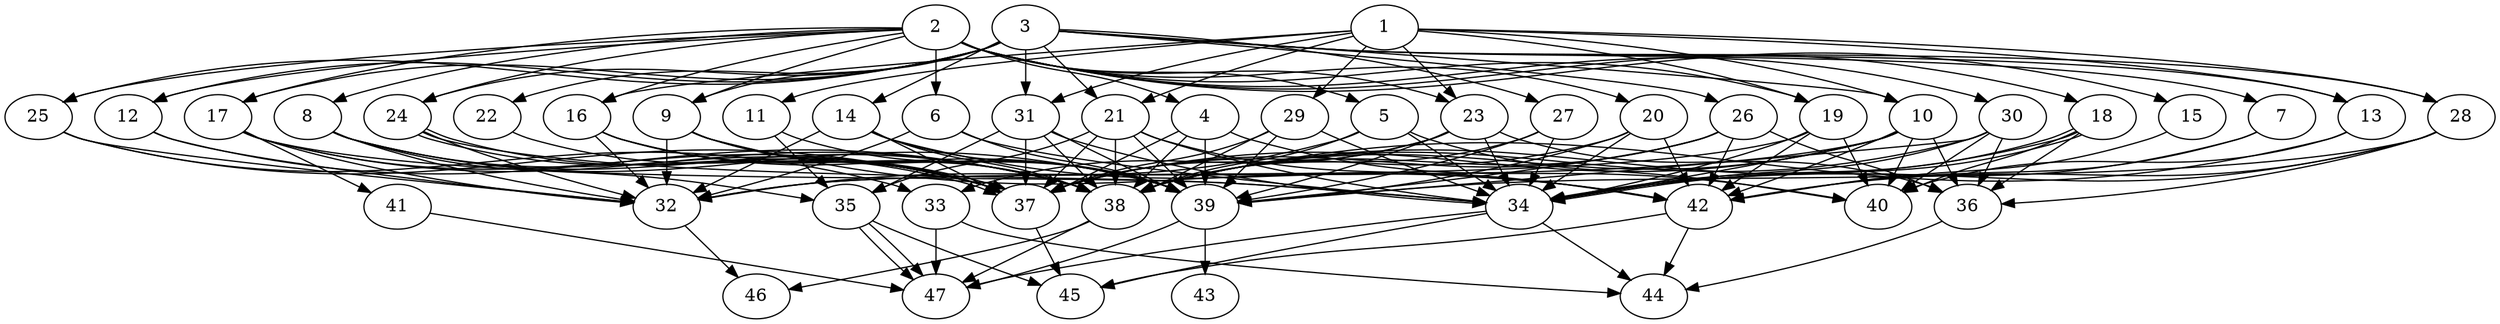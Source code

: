 // DAG (tier=3-complex, mode=compute, n=47, ccr=0.454, fat=0.733, density=0.608, regular=0.214, jump=0.300, mindata=1048576, maxdata=16777216)
// DAG automatically generated by daggen at Sun Aug 24 16:33:34 2025
// /home/ermia/Project/Environments/daggen/bin/daggen --dot --ccr 0.454 --fat 0.733 --regular 0.214 --density 0.608 --jump 0.300 --mindata 1048576 --maxdata 16777216 -n 47 
digraph G {
  1 [size="4344967180097316864", alpha="0.13", expect_size="2172483590048658432"]
  1 -> 10 [size ="2086187250483200"]
  1 -> 11 [size ="2086187250483200"]
  1 -> 13 [size ="2086187250483200"]
  1 -> 16 [size ="2086187250483200"]
  1 -> 19 [size ="2086187250483200"]
  1 -> 21 [size ="2086187250483200"]
  1 -> 23 [size ="2086187250483200"]
  1 -> 28 [size ="2086187250483200"]
  1 -> 29 [size ="2086187250483200"]
  1 -> 31 [size ="2086187250483200"]
  2 [size="3995385535964605579264", alpha="0.06", expect_size="1997692767982302789632"]
  2 -> 4 [size ="2014323018825728"]
  2 -> 5 [size ="2014323018825728"]
  2 -> 6 [size ="2014323018825728"]
  2 -> 8 [size ="2014323018825728"]
  2 -> 9 [size ="2014323018825728"]
  2 -> 12 [size ="2014323018825728"]
  2 -> 15 [size ="2014323018825728"]
  2 -> 16 [size ="2014323018825728"]
  2 -> 17 [size ="2014323018825728"]
  2 -> 18 [size ="2014323018825728"]
  2 -> 19 [size ="2014323018825728"]
  2 -> 20 [size ="2014323018825728"]
  2 -> 23 [size ="2014323018825728"]
  2 -> 24 [size ="2014323018825728"]
  2 -> 25 [size ="2014323018825728"]
  2 -> 30 [size ="2014323018825728"]
  3 [size="4615102628381585309696", alpha="0.14", expect_size="2307551314190792654848"]
  3 -> 7 [size ="2217571147317248"]
  3 -> 9 [size ="2217571147317248"]
  3 -> 10 [size ="2217571147317248"]
  3 -> 12 [size ="2217571147317248"]
  3 -> 13 [size ="2217571147317248"]
  3 -> 14 [size ="2217571147317248"]
  3 -> 17 [size ="2217571147317248"]
  3 -> 21 [size ="2217571147317248"]
  3 -> 22 [size ="2217571147317248"]
  3 -> 24 [size ="2217571147317248"]
  3 -> 25 [size ="2217571147317248"]
  3 -> 26 [size ="2217571147317248"]
  3 -> 27 [size ="2217571147317248"]
  3 -> 28 [size ="2217571147317248"]
  3 -> 31 [size ="2217571147317248"]
  4 [size="45231796322072152", alpha="0.18", expect_size="22615898161036076"]
  4 -> 37 [size ="1971654741721088"]
  4 -> 38 [size ="1971654741721088"]
  4 -> 39 [size ="1971654741721088"]
  4 -> 40 [size ="1971654741721088"]
  5 [size="27387540149997868", alpha="0.04", expect_size="13693770074998934"]
  5 -> 32 [size ="1267462163136512"]
  5 -> 34 [size ="1267462163136512"]
  5 -> 38 [size ="1267462163136512"]
  5 -> 40 [size ="1267462163136512"]
  6 [size="207206846106580704", alpha="0.13", expect_size="103603423053290352"]
  6 -> 32 [size ="380735168970752"]
  6 -> 34 [size ="380735168970752"]
  6 -> 39 [size ="380735168970752"]
  7 [size="235795211976837792", alpha="0.04", expect_size="117897605988418896"]
  7 -> 34 [size ="129034272899072"]
  7 -> 42 [size ="129034272899072"]
  8 [size="2039970178844259840", alpha="0.11", expect_size="1019985089422129920"]
  8 -> 32 [size ="857756508618752"]
  8 -> 35 [size ="857756508618752"]
  8 -> 37 [size ="857756508618752"]
  8 -> 38 [size ="857756508618752"]
  8 -> 39 [size ="857756508618752"]
  9 [size="992323589897690752", alpha="0.07", expect_size="496161794948845376"]
  9 -> 32 [size ="434865438720000"]
  9 -> 37 [size ="434865438720000"]
  9 -> 38 [size ="434865438720000"]
  9 -> 39 [size ="434865438720000"]
  9 -> 42 [size ="434865438720000"]
  10 [size="4920494687774572544", alpha="0.01", expect_size="2460247343887286272"]
  10 -> 32 [size ="23143506771968"]
  10 -> 34 [size ="23143506771968"]
  10 -> 36 [size ="23143506771968"]
  10 -> 37 [size ="23143506771968"]
  10 -> 38 [size ="23143506771968"]
  10 -> 40 [size ="23143506771968"]
  10 -> 42 [size ="23143506771968"]
  11 [size="13115404329206939648", alpha="0.00", expect_size="6557702164603469824"]
  11 -> 35 [size ="44491574607872"]
  11 -> 39 [size ="44491574607872"]
  12 [size="16007345281105700", alpha="0.04", expect_size="8003672640552850"]
  12 -> 32 [size ="583194852196352"]
  12 -> 38 [size ="583194852196352"]
  13 [size="1152656980284166144", alpha="0.19", expect_size="576328490142083072"]
  13 -> 38 [size ="854028242124800"]
  13 -> 40 [size ="854028242124800"]
  14 [size="522192204720039264256", alpha="0.13", expect_size="261096102360019632128"]
  14 -> 32 [size ="518772456685568"]
  14 -> 37 [size ="518772456685568"]
  14 -> 38 [size ="518772456685568"]
  14 -> 39 [size ="518772456685568"]
  14 -> 42 [size ="518772456685568"]
  15 [size="617509028741674696704", alpha="0.01", expect_size="308754514370837348352"]
  15 -> 42 [size ="580121366888448"]
  16 [size="29774405616727148", alpha="0.05", expect_size="14887202808363574"]
  16 -> 32 [size ="1608194434531328"]
  16 -> 37 [size ="1608194434531328"]
  16 -> 38 [size ="1608194434531328"]
  16 -> 39 [size ="1608194434531328"]
  17 [size="5115717750099385344", alpha="0.20", expect_size="2557858875049692672"]
  17 -> 32 [size ="1997459777650688"]
  17 -> 34 [size ="1997459777650688"]
  17 -> 37 [size ="1997459777650688"]
  17 -> 38 [size ="1997459777650688"]
  17 -> 41 [size ="1997459777650688"]
  18 [size="344981350905214336", alpha="0.09", expect_size="172490675452607168"]
  18 -> 34 [size ="353655735713792"]
  18 -> 34 [size ="353655735713792"]
  18 -> 36 [size ="353655735713792"]
  18 -> 38 [size ="353655735713792"]
  18 -> 40 [size ="353655735713792"]
  19 [size="1190727736602773504", alpha="0.19", expect_size="595363868301386752"]
  19 -> 32 [size ="530047626641408"]
  19 -> 34 [size ="530047626641408"]
  19 -> 40 [size ="530047626641408"]
  19 -> 42 [size ="530047626641408"]
  20 [size="1239686752314320", alpha="0.13", expect_size="619843376157160"]
  20 -> 34 [size ="41491531563008"]
  20 -> 37 [size ="41491531563008"]
  20 -> 39 [size ="41491531563008"]
  20 -> 42 [size ="41491531563008"]
  21 [size="2486204233704825856", alpha="0.04", expect_size="1243102116852412928"]
  21 -> 34 [size ="1368811747934208"]
  21 -> 35 [size ="1368811747934208"]
  21 -> 37 [size ="1368811747934208"]
  21 -> 38 [size ="1368811747934208"]
  21 -> 39 [size ="1368811747934208"]
  21 -> 42 [size ="1368811747934208"]
  22 [size="9681824062398488", alpha="0.18", expect_size="4840912031199244"]
  22 -> 37 [size ="462967619452928"]
  23 [size="12139914521591892", alpha="0.03", expect_size="6069957260795946"]
  23 -> 33 [size ="261753057312768"]
  23 -> 34 [size ="261753057312768"]
  23 -> 36 [size ="261753057312768"]
  23 -> 37 [size ="261753057312768"]
  23 -> 39 [size ="261753057312768"]
  24 [size="70395390930573648", alpha="0.16", expect_size="35197695465286824"]
  24 -> 32 [size ="1747685577064448"]
  24 -> 34 [size ="1747685577064448"]
  24 -> 37 [size ="1747685577064448"]
  24 -> 37 [size ="1747685577064448"]
  25 [size="370032415968533151744", alpha="0.15", expect_size="185016207984266575872"]
  25 -> 32 [size ="412334652653568"]
  25 -> 33 [size ="412334652653568"]
  25 -> 37 [size ="412334652653568"]
  26 [size="306793541652380352", alpha="0.13", expect_size="153396770826190176"]
  26 -> 36 [size ="131879193804800"]
  26 -> 37 [size ="131879193804800"]
  26 -> 38 [size ="131879193804800"]
  26 -> 39 [size ="131879193804800"]
  26 -> 42 [size ="131879193804800"]
  27 [size="1450276377067644416", alpha="0.12", expect_size="725138188533822208"]
  27 -> 34 [size ="714340168630272"]
  27 -> 38 [size ="714340168630272"]
  27 -> 39 [size ="714340168630272"]
  28 [size="3523354147573202944", alpha="0.16", expect_size="1761677073786601472"]
  28 -> 34 [size ="18523690631168"]
  28 -> 36 [size ="18523690631168"]
  28 -> 39 [size ="18523690631168"]
  28 -> 42 [size ="18523690631168"]
  29 [size="519373674448412928", alpha="0.13", expect_size="259686837224206464"]
  29 -> 34 [size ="197728088883200"]
  29 -> 37 [size ="197728088883200"]
  29 -> 38 [size ="197728088883200"]
  29 -> 39 [size ="197728088883200"]
  30 [size="35349556665253888000", alpha="0.09", expect_size="17674778332626944000"]
  30 -> 34 [size ="86167991091200"]
  30 -> 36 [size ="86167991091200"]
  30 -> 38 [size ="86167991091200"]
  30 -> 39 [size ="86167991091200"]
  30 -> 40 [size ="86167991091200"]
  31 [size="1226919565224656384", alpha="0.08", expect_size="613459782612328192"]
  31 -> 34 [size ="716974535475200"]
  31 -> 35 [size ="716974535475200"]
  31 -> 37 [size ="716974535475200"]
  31 -> 38 [size ="716974535475200"]
  31 -> 39 [size ="716974535475200"]
  32 [size="15790581481472000000", alpha="0.10", expect_size="7895290740736000000"]
  32 -> 46 [size ="50352619520000"]
  33 [size="3404504763218163400704", alpha="0.02", expect_size="1702252381609081700352"]
  33 -> 44 [size ="1810475356520448"]
  33 -> 47 [size ="1810475356520448"]
  34 [size="2265929120647296768", alpha="0.07", expect_size="1132964560323648384"]
  34 -> 44 [size ="1531996345991168"]
  34 -> 45 [size ="1531996345991168"]
  34 -> 47 [size ="1531996345991168"]
  35 [size="694757457405910", alpha="0.02", expect_size="347378728702955"]
  35 -> 45 [size ="28462244954112"]
  35 -> 47 [size ="28462244954112"]
  35 -> 47 [size ="28462244954112"]
  36 [size="4713724848167165362176", alpha="0.05", expect_size="2356862424083582681088"]
  36 -> 44 [size ="2249051873476608"]
  37 [size="235773062518882048", alpha="0.06", expect_size="117886531259441024"]
  37 -> 45 [size ="94422381363200"]
  38 [size="43774804552242536", alpha="0.05", expect_size="21887402276121268"]
  38 -> 46 [size ="1268287199510528"]
  38 -> 47 [size ="1268287199510528"]
  39 [size="4589603316287915687936", alpha="0.02", expect_size="2294801658143957843968"]
  39 -> 43 [size ="2209395274416128"]
  39 -> 47 [size ="2209395274416128"]
  40 [size="116095431047229997056", alpha="0.03", expect_size="58047715523614998528"]
  41 [size="98376656866392768", alpha="0.14", expect_size="49188328433196384"]
  41 -> 47 [size ="1875125687287808"]
  42 [size="9027496514308204", alpha="0.05", expect_size="4513748257154102"]
  42 -> 44 [size ="149104621518848"]
  42 -> 45 [size ="149104621518848"]
  43 [size="1670642359662950", alpha="0.05", expect_size="835321179831475"]
  44 [size="4519284031408882", alpha="0.08", expect_size="2259642015704441"]
  45 [size="1794981785991254", alpha="0.17", expect_size="897490892995627"]
  46 [size="2714169125950277120", alpha="0.17", expect_size="1357084562975138560"]
  47 [size="2114311349230419050496", alpha="0.20", expect_size="1057155674615209525248"]
}